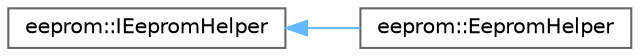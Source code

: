digraph "Graphical Class Hierarchy"
{
 // LATEX_PDF_SIZE
  bgcolor="transparent";
  edge [fontname=Helvetica,fontsize=10,labelfontname=Helvetica,labelfontsize=10];
  node [fontname=Helvetica,fontsize=10,shape=box,height=0.2,width=0.4];
  rankdir="LR";
  Node0 [id="Node000000",label="eeprom::IEepromHelper",height=0.2,width=0.4,color="grey40", fillcolor="white", style="filled",URL="$d2/d23/classeeprom_1_1IEepromHelper.html",tooltip=" "];
  Node0 -> Node1 [id="edge43_Node000000_Node000001",dir="back",color="steelblue1",style="solid",tooltip=" "];
  Node1 [id="Node000001",label="eeprom::EepromHelper",height=0.2,width=0.4,color="grey40", fillcolor="white", style="filled",URL="$d0/dc0/classeeprom_1_1EepromHelper.html",tooltip=" "];
}

